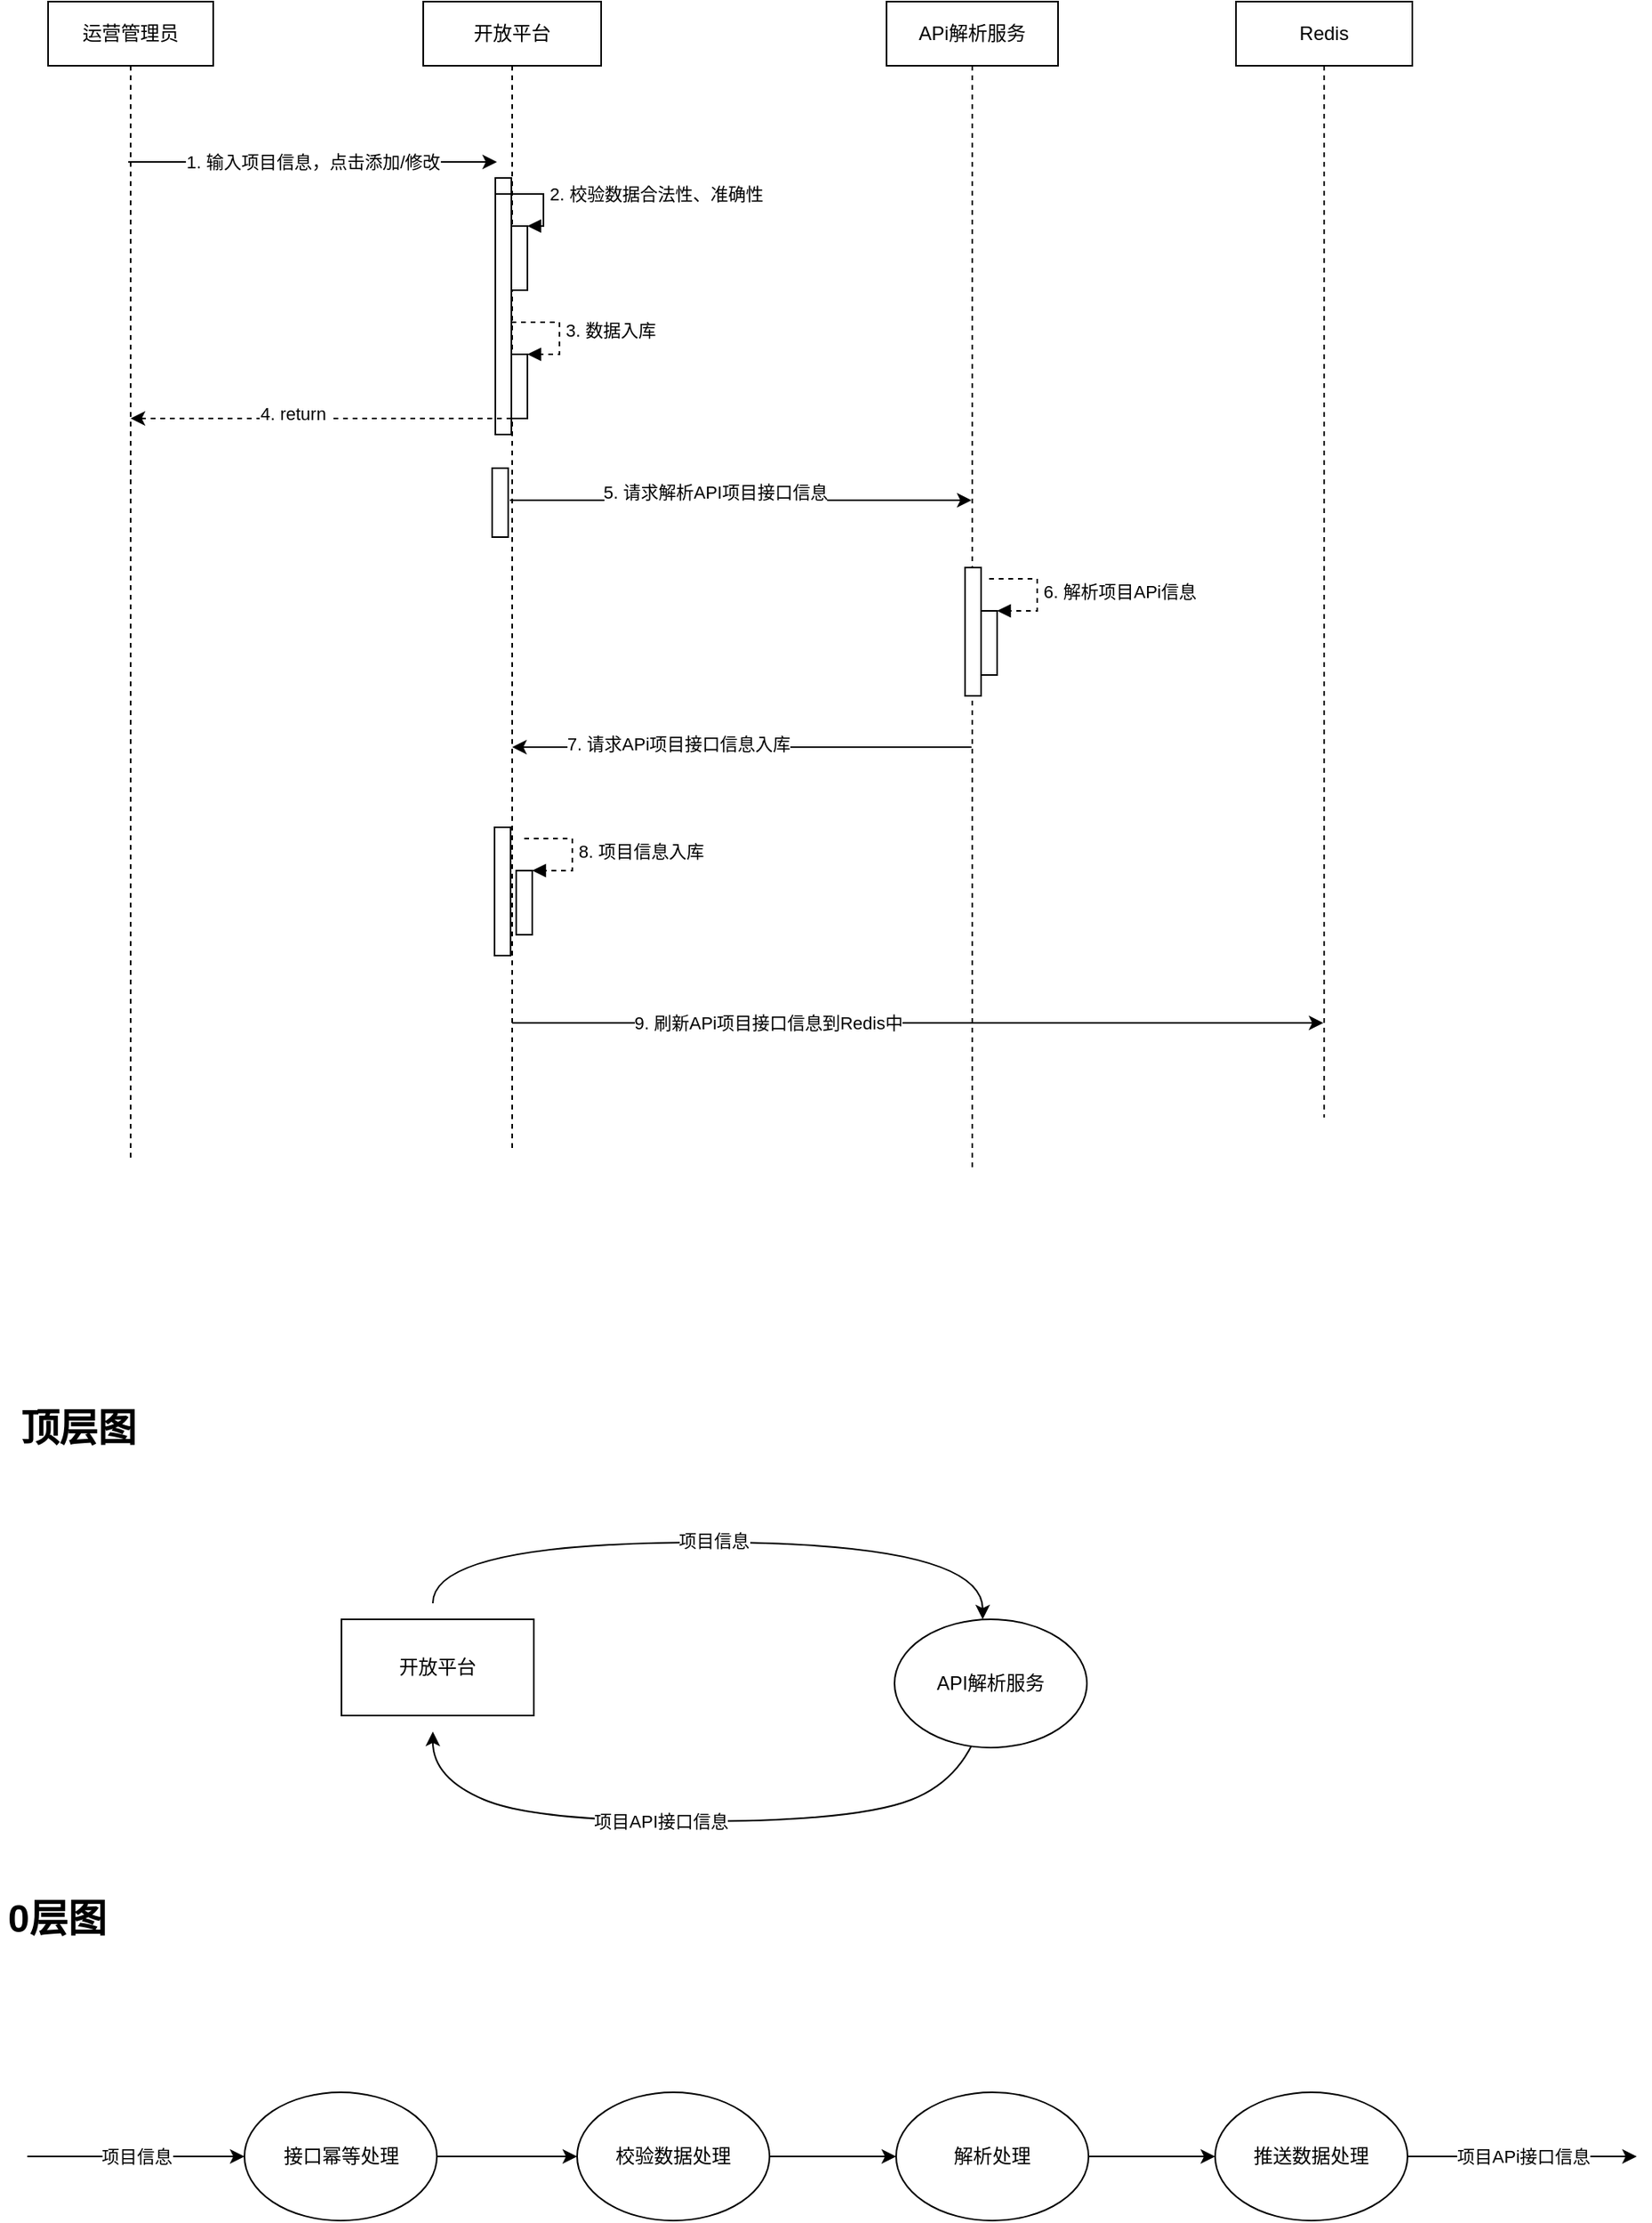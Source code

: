 <mxfile version="14.9.6" type="github">
  <diagram name="Page-1" id="0783ab3e-0a74-02c8-0abd-f7b4e66b4bec">
    <mxGraphModel dx="1263" dy="946" grid="0" gridSize="10" guides="1" tooltips="1" connect="1" arrows="1" fold="1" page="1" pageScale="1" pageWidth="850" pageHeight="1100" background="none" math="0" shadow="0">
      <root>
        <mxCell id="0" />
        <mxCell id="1" parent="0" />
        <mxCell id="gkA7OiE7w_O009xZuM8v-9" value="运营管理员" style="shape=umlLifeline;perimeter=lifelinePerimeter;whiteSpace=wrap;html=1;container=1;collapsible=0;recursiveResize=0;outlineConnect=0;" parent="1" vertex="1">
          <mxGeometry x="80" y="280" width="103" height="724" as="geometry" />
        </mxCell>
        <mxCell id="gkA7OiE7w_O009xZuM8v-10" value="&lt;span&gt;开放平台&lt;/span&gt;" style="shape=umlLifeline;perimeter=lifelinePerimeter;whiteSpace=wrap;html=1;container=1;collapsible=0;recursiveResize=0;outlineConnect=0;" parent="1" vertex="1">
          <mxGeometry x="314" y="280" width="111" height="715" as="geometry" />
        </mxCell>
        <mxCell id="gkA7OiE7w_O009xZuM8v-15" value="" style="html=1;points=[];perimeter=orthogonalPerimeter;" parent="gkA7OiE7w_O009xZuM8v-10" vertex="1">
          <mxGeometry x="45" y="110" width="10" height="160" as="geometry" />
        </mxCell>
        <mxCell id="gkA7OiE7w_O009xZuM8v-16" value="" style="html=1;points=[];perimeter=orthogonalPerimeter;" parent="gkA7OiE7w_O009xZuM8v-10" vertex="1">
          <mxGeometry x="55" y="140" width="10" height="40" as="geometry" />
        </mxCell>
        <mxCell id="gkA7OiE7w_O009xZuM8v-17" value="2. 校验数据合法性、准确性" style="edgeStyle=orthogonalEdgeStyle;html=1;align=left;spacingLeft=2;endArrow=block;rounded=0;entryX=1;entryY=0;" parent="gkA7OiE7w_O009xZuM8v-10" target="gkA7OiE7w_O009xZuM8v-16" edge="1">
          <mxGeometry relative="1" as="geometry">
            <mxPoint x="45" y="120" as="sourcePoint" />
            <Array as="points">
              <mxPoint x="75" y="120" />
            </Array>
          </mxGeometry>
        </mxCell>
        <mxCell id="gkA7OiE7w_O009xZuM8v-31" value="" style="html=1;points=[];perimeter=orthogonalPerimeter;" parent="gkA7OiE7w_O009xZuM8v-10" vertex="1">
          <mxGeometry x="43" y="291" width="10" height="43" as="geometry" />
        </mxCell>
        <mxCell id="gkA7OiE7w_O009xZuM8v-35" value="" style="html=1;points=[];perimeter=orthogonalPerimeter;" parent="gkA7OiE7w_O009xZuM8v-10" vertex="1">
          <mxGeometry x="55" y="220" width="10" height="40" as="geometry" />
        </mxCell>
        <mxCell id="gkA7OiE7w_O009xZuM8v-36" value="3. 数据入库" style="edgeStyle=orthogonalEdgeStyle;html=1;align=left;spacingLeft=2;endArrow=block;rounded=0;entryX=1;entryY=0;dashed=1;" parent="gkA7OiE7w_O009xZuM8v-10" target="gkA7OiE7w_O009xZuM8v-35" edge="1">
          <mxGeometry relative="1" as="geometry">
            <mxPoint x="55" y="200" as="sourcePoint" />
            <Array as="points">
              <mxPoint x="85" y="200" />
            </Array>
          </mxGeometry>
        </mxCell>
        <mxCell id="gkA7OiE7w_O009xZuM8v-59" value="" style="html=1;points=[];perimeter=orthogonalPerimeter;" parent="gkA7OiE7w_O009xZuM8v-10" vertex="1">
          <mxGeometry x="58" y="542" width="10" height="40" as="geometry" />
        </mxCell>
        <mxCell id="gkA7OiE7w_O009xZuM8v-60" value="8. 项目信息入库" style="edgeStyle=orthogonalEdgeStyle;html=1;align=left;spacingLeft=2;endArrow=block;rounded=0;entryX=1;entryY=0;dashed=1;" parent="gkA7OiE7w_O009xZuM8v-10" target="gkA7OiE7w_O009xZuM8v-59" edge="1">
          <mxGeometry relative="1" as="geometry">
            <mxPoint x="63" y="522" as="sourcePoint" />
            <Array as="points">
              <mxPoint x="93" y="522" />
            </Array>
          </mxGeometry>
        </mxCell>
        <mxCell id="gkA7OiE7w_O009xZuM8v-11" value="&lt;span&gt;Redis&lt;/span&gt;" style="shape=umlLifeline;perimeter=lifelinePerimeter;whiteSpace=wrap;html=1;container=1;collapsible=0;recursiveResize=0;outlineConnect=0;" parent="1" vertex="1">
          <mxGeometry x="821" y="280" width="110" height="696" as="geometry" />
        </mxCell>
        <mxCell id="gkA7OiE7w_O009xZuM8v-14" value="1. 输入项目信息，点击添加/修改" style="endArrow=classic;html=1;" parent="1" edge="1">
          <mxGeometry width="50" height="50" relative="1" as="geometry">
            <mxPoint x="130" y="380" as="sourcePoint" />
            <mxPoint x="360" y="380" as="targetPoint" />
          </mxGeometry>
        </mxCell>
        <mxCell id="gkA7OiE7w_O009xZuM8v-27" value="" style="endArrow=classic;html=1;dashed=1;" parent="1" source="gkA7OiE7w_O009xZuM8v-10" target="gkA7OiE7w_O009xZuM8v-9" edge="1">
          <mxGeometry width="50" height="50" relative="1" as="geometry">
            <mxPoint x="200" y="530" as="sourcePoint" />
            <mxPoint x="250" y="480" as="targetPoint" />
            <Array as="points">
              <mxPoint x="320" y="540" />
            </Array>
          </mxGeometry>
        </mxCell>
        <mxCell id="gkA7OiE7w_O009xZuM8v-30" value="4. return&amp;nbsp;" style="edgeLabel;html=1;align=center;verticalAlign=middle;resizable=0;points=[];" parent="gkA7OiE7w_O009xZuM8v-27" vertex="1" connectable="0">
          <mxGeometry x="0.542" y="-3" relative="1" as="geometry">
            <mxPoint x="48" as="offset" />
          </mxGeometry>
        </mxCell>
        <mxCell id="gkA7OiE7w_O009xZuM8v-44" value="APi解析服务" style="shape=umlLifeline;perimeter=lifelinePerimeter;whiteSpace=wrap;html=1;container=1;collapsible=0;recursiveResize=0;outlineConnect=0;" parent="1" vertex="1">
          <mxGeometry x="603" y="280" width="107" height="727" as="geometry" />
        </mxCell>
        <mxCell id="gkA7OiE7w_O009xZuM8v-53" value="" style="html=1;points=[];perimeter=orthogonalPerimeter;" parent="gkA7OiE7w_O009xZuM8v-44" vertex="1">
          <mxGeometry x="49" y="353" width="10" height="80" as="geometry" />
        </mxCell>
        <mxCell id="gkA7OiE7w_O009xZuM8v-54" value="" style="html=1;points=[];perimeter=orthogonalPerimeter;" parent="gkA7OiE7w_O009xZuM8v-44" vertex="1">
          <mxGeometry x="59" y="380" width="10" height="40" as="geometry" />
        </mxCell>
        <mxCell id="gkA7OiE7w_O009xZuM8v-55" value="6. 解析项目APi信息" style="edgeStyle=orthogonalEdgeStyle;html=1;align=left;spacingLeft=2;endArrow=block;rounded=0;entryX=1;entryY=0;dashed=1;" parent="gkA7OiE7w_O009xZuM8v-44" target="gkA7OiE7w_O009xZuM8v-54" edge="1">
          <mxGeometry relative="1" as="geometry">
            <mxPoint x="64" y="360" as="sourcePoint" />
            <Array as="points">
              <mxPoint x="94" y="360" />
            </Array>
          </mxGeometry>
        </mxCell>
        <mxCell id="gkA7OiE7w_O009xZuM8v-49" value="" style="endArrow=classic;html=1;" parent="1" target="gkA7OiE7w_O009xZuM8v-44" edge="1">
          <mxGeometry width="50" height="50" relative="1" as="geometry">
            <mxPoint x="368" y="591" as="sourcePoint" />
            <mxPoint x="667" y="591" as="targetPoint" />
            <Array as="points">
              <mxPoint x="379" y="591" />
            </Array>
          </mxGeometry>
        </mxCell>
        <mxCell id="gkA7OiE7w_O009xZuM8v-50" value="5. 请求解析API项目接口信息" style="edgeLabel;html=1;align=center;verticalAlign=middle;resizable=0;points=[];" parent="gkA7OiE7w_O009xZuM8v-49" vertex="1" connectable="0">
          <mxGeometry x="-0.126" y="2" relative="1" as="geometry">
            <mxPoint x="2" y="-3" as="offset" />
          </mxGeometry>
        </mxCell>
        <mxCell id="gkA7OiE7w_O009xZuM8v-56" value="" style="endArrow=classic;html=1;" parent="1" source="gkA7OiE7w_O009xZuM8v-44" target="gkA7OiE7w_O009xZuM8v-10" edge="1">
          <mxGeometry width="50" height="50" relative="1" as="geometry">
            <mxPoint x="456" y="736" as="sourcePoint" />
            <mxPoint x="391" y="736" as="targetPoint" />
            <Array as="points">
              <mxPoint x="540" y="745" />
            </Array>
          </mxGeometry>
        </mxCell>
        <mxCell id="gkA7OiE7w_O009xZuM8v-57" value="7. 请求APi项目接口信息入库" style="edgeLabel;html=1;align=center;verticalAlign=middle;resizable=0;points=[];" parent="gkA7OiE7w_O009xZuM8v-56" vertex="1" connectable="0">
          <mxGeometry x="0.277" y="-2" relative="1" as="geometry">
            <mxPoint as="offset" />
          </mxGeometry>
        </mxCell>
        <mxCell id="gkA7OiE7w_O009xZuM8v-58" value="" style="html=1;points=[];perimeter=orthogonalPerimeter;" parent="1" vertex="1">
          <mxGeometry x="358.5" y="795" width="10" height="80" as="geometry" />
        </mxCell>
        <mxCell id="7p1MwvqhY7PSsZqHk0vf-2" value="" style="endArrow=classic;html=1;" edge="1" parent="1" source="gkA7OiE7w_O009xZuM8v-10" target="gkA7OiE7w_O009xZuM8v-11">
          <mxGeometry width="50" height="50" relative="1" as="geometry">
            <mxPoint x="423" y="953" as="sourcePoint" />
            <mxPoint x="473" y="903" as="targetPoint" />
            <Array as="points">
              <mxPoint x="563" y="917" />
            </Array>
          </mxGeometry>
        </mxCell>
        <mxCell id="7p1MwvqhY7PSsZqHk0vf-3" value="9. 刷新APi项目接口信息到Redis中" style="edgeLabel;html=1;align=center;verticalAlign=middle;resizable=0;points=[];" vertex="1" connectable="0" parent="7p1MwvqhY7PSsZqHk0vf-2">
          <mxGeometry x="-0.372" relative="1" as="geometry">
            <mxPoint as="offset" />
          </mxGeometry>
        </mxCell>
        <mxCell id="7p1MwvqhY7PSsZqHk0vf-8" style="edgeStyle=orthogonalEdgeStyle;rounded=0;orthogonalLoop=1;jettySize=auto;html=1;curved=1;" edge="1" parent="1">
          <mxGeometry relative="1" as="geometry">
            <mxPoint x="320" y="1279" as="sourcePoint" />
            <mxPoint x="663.0" y="1289" as="targetPoint" />
            <Array as="points">
              <mxPoint x="320" y="1241" />
              <mxPoint x="663" y="1241" />
            </Array>
          </mxGeometry>
        </mxCell>
        <mxCell id="7p1MwvqhY7PSsZqHk0vf-10" value="项目信息" style="edgeLabel;html=1;align=center;verticalAlign=middle;resizable=0;points=[];" vertex="1" connectable="0" parent="7p1MwvqhY7PSsZqHk0vf-8">
          <mxGeometry x="-0.011" y="1" relative="1" as="geometry">
            <mxPoint x="1" as="offset" />
          </mxGeometry>
        </mxCell>
        <mxCell id="7p1MwvqhY7PSsZqHk0vf-13" value="" style="curved=1;endArrow=classic;html=1;exitX=0.5;exitY=1;exitDx=0;exitDy=0;" edge="1" parent="1">
          <mxGeometry width="50" height="50" relative="1" as="geometry">
            <mxPoint x="663.0" y="1349" as="sourcePoint" />
            <mxPoint x="320" y="1359" as="targetPoint" />
            <Array as="points">
              <mxPoint x="653" y="1388" />
              <mxPoint x="584" y="1415" />
              <mxPoint x="384" y="1415" />
              <mxPoint x="320" y="1388" />
            </Array>
          </mxGeometry>
        </mxCell>
        <mxCell id="7p1MwvqhY7PSsZqHk0vf-14" value="项目API接口信息" style="edgeLabel;html=1;align=center;verticalAlign=middle;resizable=0;points=[];" vertex="1" connectable="0" parent="7p1MwvqhY7PSsZqHk0vf-13">
          <mxGeometry x="0.148" relative="1" as="geometry">
            <mxPoint as="offset" />
          </mxGeometry>
        </mxCell>
        <mxCell id="7p1MwvqhY7PSsZqHk0vf-15" value="&lt;h1&gt;顶层图&lt;/h1&gt;" style="text;html=1;strokeColor=none;fillColor=none;spacing=5;spacingTop=-20;whiteSpace=wrap;overflow=hidden;rounded=0;" vertex="1" parent="1">
          <mxGeometry x="58" y="1150" width="190" height="120" as="geometry" />
        </mxCell>
        <mxCell id="7p1MwvqhY7PSsZqHk0vf-16" value="&lt;h1&gt;0层图&lt;/h1&gt;" style="text;html=1;strokeColor=none;fillColor=none;spacing=5;spacingTop=-20;whiteSpace=wrap;overflow=hidden;rounded=0;" vertex="1" parent="1">
          <mxGeometry x="50" y="1456" width="190" height="120" as="geometry" />
        </mxCell>
        <mxCell id="7p1MwvqhY7PSsZqHk0vf-24" style="edgeStyle=orthogonalEdgeStyle;curved=1;rounded=0;orthogonalLoop=1;jettySize=auto;html=1;" edge="1" parent="1" source="7p1MwvqhY7PSsZqHk0vf-17" target="7p1MwvqhY7PSsZqHk0vf-21">
          <mxGeometry relative="1" as="geometry" />
        </mxCell>
        <mxCell id="7p1MwvqhY7PSsZqHk0vf-17" value="接口幂等处理" style="ellipse;whiteSpace=wrap;html=1;" vertex="1" parent="1">
          <mxGeometry x="202.5" y="1584" width="120" height="80" as="geometry" />
        </mxCell>
        <mxCell id="7p1MwvqhY7PSsZqHk0vf-18" value="开放平台" style="rounded=0;whiteSpace=wrap;html=1;" vertex="1" parent="1">
          <mxGeometry x="263" y="1289" width="120" height="60" as="geometry" />
        </mxCell>
        <mxCell id="7p1MwvqhY7PSsZqHk0vf-19" value="API解析服务" style="ellipse;whiteSpace=wrap;html=1;" vertex="1" parent="1">
          <mxGeometry x="608" y="1289" width="120" height="80" as="geometry" />
        </mxCell>
        <mxCell id="7p1MwvqhY7PSsZqHk0vf-20" value="项目信息" style="endArrow=classic;html=1;" edge="1" parent="1" target="7p1MwvqhY7PSsZqHk0vf-17">
          <mxGeometry width="50" height="50" relative="1" as="geometry">
            <mxPoint x="67" y="1624" as="sourcePoint" />
            <mxPoint x="117" y="1622" as="targetPoint" />
          </mxGeometry>
        </mxCell>
        <mxCell id="7p1MwvqhY7PSsZqHk0vf-25" style="edgeStyle=orthogonalEdgeStyle;curved=1;rounded=0;orthogonalLoop=1;jettySize=auto;html=1;" edge="1" parent="1" source="7p1MwvqhY7PSsZqHk0vf-21" target="7p1MwvqhY7PSsZqHk0vf-22">
          <mxGeometry relative="1" as="geometry" />
        </mxCell>
        <mxCell id="7p1MwvqhY7PSsZqHk0vf-21" value="校验数据处理" style="ellipse;whiteSpace=wrap;html=1;" vertex="1" parent="1">
          <mxGeometry x="410" y="1584" width="120" height="80" as="geometry" />
        </mxCell>
        <mxCell id="7p1MwvqhY7PSsZqHk0vf-26" style="edgeStyle=orthogonalEdgeStyle;curved=1;rounded=0;orthogonalLoop=1;jettySize=auto;html=1;entryX=0;entryY=0.5;entryDx=0;entryDy=0;" edge="1" parent="1" source="7p1MwvqhY7PSsZqHk0vf-22" target="7p1MwvqhY7PSsZqHk0vf-23">
          <mxGeometry relative="1" as="geometry" />
        </mxCell>
        <mxCell id="7p1MwvqhY7PSsZqHk0vf-22" value="解析处理" style="ellipse;whiteSpace=wrap;html=1;" vertex="1" parent="1">
          <mxGeometry x="609" y="1584" width="120" height="80" as="geometry" />
        </mxCell>
        <mxCell id="7p1MwvqhY7PSsZqHk0vf-23" value="推送数据处理" style="ellipse;whiteSpace=wrap;html=1;" vertex="1" parent="1">
          <mxGeometry x="808" y="1584" width="120" height="80" as="geometry" />
        </mxCell>
        <mxCell id="7p1MwvqhY7PSsZqHk0vf-27" value="项目APi接口信息" style="endArrow=classic;html=1;exitX=1;exitY=0.5;exitDx=0;exitDy=0;" edge="1" parent="1" source="7p1MwvqhY7PSsZqHk0vf-23">
          <mxGeometry width="50" height="50" relative="1" as="geometry">
            <mxPoint x="927" y="1653" as="sourcePoint" />
            <mxPoint x="1071" y="1624" as="targetPoint" />
          </mxGeometry>
        </mxCell>
      </root>
    </mxGraphModel>
  </diagram>
</mxfile>
